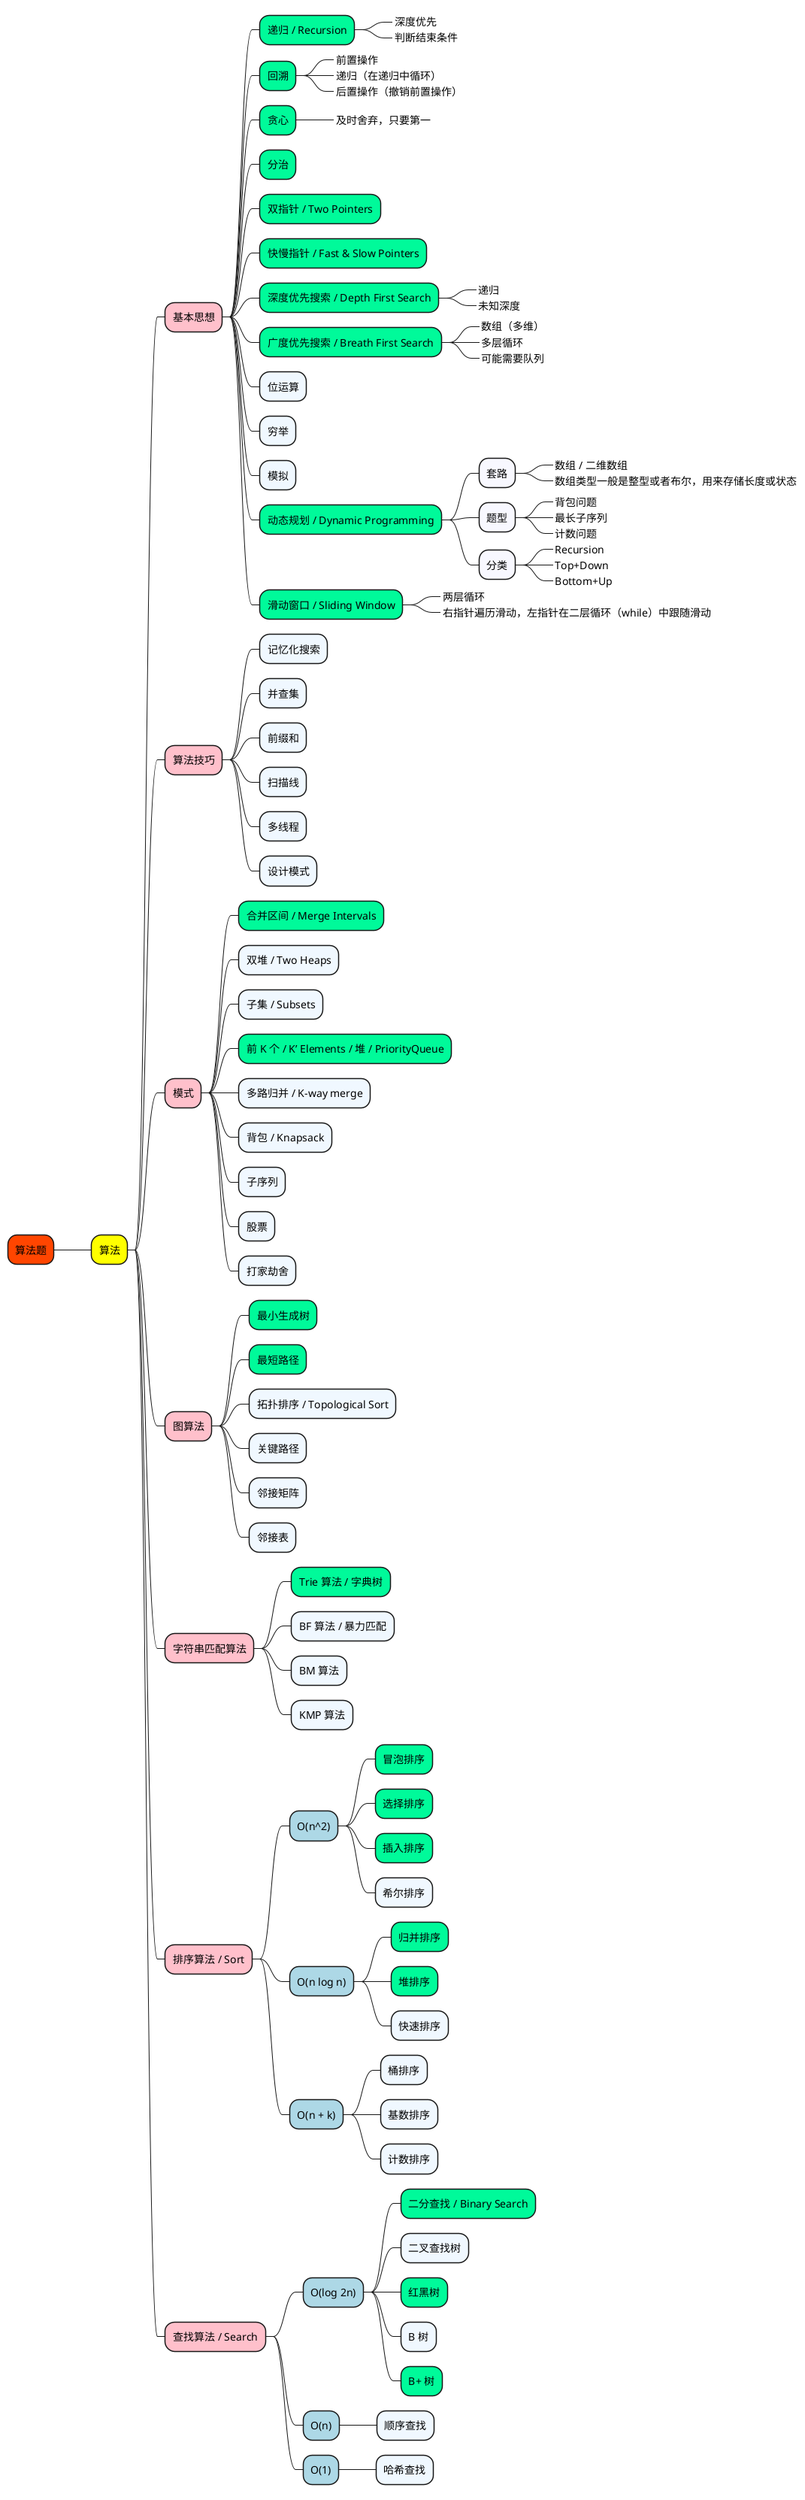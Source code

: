 @startmindmap

+[#OrangeRed] 算法题

++[#yellow] 算法

+++[#Pink] 基本思想

++++[#MediumSpringGreen] 递归 / Recursion
+++++_ 深度优先
+++++_ 判断结束条件

++++[#MediumSpringGreen] 回溯
+++++_ 前置操作
+++++_ 递归（在递归中循环）
+++++_ 后置操作（撤销前置操作）

++++[#MediumSpringGreen] 贪心
+++++_ 及时舍弃，只要第一

++++[#MediumSpringGreen] 分治
++++[#MediumSpringGreen] 双指针 / Two Pointers
++++[#MediumSpringGreen] 快慢指针 / Fast & Slow Pointers

++++[#MediumSpringGreen] 深度优先搜索 / Depth First Search
+++++_ 递归
+++++_ 未知深度

++++[#MediumSpringGreen] 广度优先搜索 / Breath First Search
+++++_ 数组（多维）
+++++_ 多层循环
+++++_ 可能需要队列


++++[#AliceBlue] 位运算
++++[#AliceBlue] 穷举
++++[#AliceBlue] 模拟

++++[#MediumSpringGreen] 动态规划 / Dynamic Programming
+++++[#GhostWhite] 套路
++++++_ 数组 / 二维数组
++++++_ 数组类型一般是整型或者布尔，用来存储长度或状态
+++++[#GhostWhite] 题型
++++++_ 背包问题
++++++_ 最长子序列
++++++_ 计数问题
+++++[#GhostWhite] 分类
++++++_ Recursion
++++++_ Top+Down
++++++_ Bottom+Up

++++[#MediumSpringGreen] 滑动窗口 / Sliding Window
+++++_ 两层循环
+++++_ 右指针遍历滑动，左指针在二层循环（while）中跟随滑动


+++[#Pink] 算法技巧

++++[#AliceBlue] 记忆化搜索
++++[#AliceBlue] 并查集
++++[#AliceBlue] 前缀和
++++[#AliceBlue] 扫描线

++++[#AliceBlue] 多线程
++++[#AliceBlue] 设计模式


+++[#Pink] 模式

++++[#MediumSpringGreen] 合并区间 / Merge Intervals
++++[#AliceBlue] 双堆 / Two Heaps
++++[#AliceBlue] 子集 / Subsets
++++[#MediumSpringGreen] 前 K 个 / K’ Elements / 堆 / PriorityQueue
++++[#AliceBlue] 多路归并 / K-way merge
++++[#AliceBlue] 背包 / Knapsack
++++[#AliceBlue] 子序列
++++[#AliceBlue] 股票
++++[#AliceBlue] 打家劫舍


+++[#Pink] 图算法

++++[#MediumSpringGreen] 最小生成树
++++[#MediumSpringGreen] 最短路径
++++[#AliceBlue] 拓扑排序 / Topological Sort
++++[#AliceBlue] 关键路径
++++[#AliceBlue] 邻接矩阵
++++[#AliceBlue] 邻接表

+++[#Pink] 字符串匹配算法

++++[#MediumSpringGreen] Trie 算法 / 字典树
++++[#AliceBlue] BF 算法 / 暴力匹配
++++[#AliceBlue] BM 算法
++++[#AliceBlue] KMP 算法

+++[#Pink] 排序算法 / Sort

++++[#LightBlue] O(n^2)
+++++[#MediumSpringGreen] 冒泡排序
+++++[#MediumSpringGreen] 选择排序
+++++[#MediumSpringGreen] 插入排序
+++++[#AliceBlue] 希尔排序
++++[#LightBlue] O(n log n)
+++++[#MediumSpringGreen] 归并排序
+++++[#MediumSpringGreen] 堆排序
+++++[#AliceBlue] 快速排序
++++[#LightBlue] O(n + k)
+++++[#AliceBlue] 桶排序
+++++[#AliceBlue] 基数排序
+++++[#AliceBlue] 计数排序

+++[#Pink] 查找算法 / Search

++++[#LightBlue] O(log 2n)
+++++[#MediumSpringGreen] 二分查找 / Binary Search
+++++[#AliceBlue] 二叉查找树
+++++[#MediumSpringGreen] 红黑树
+++++[#AliceBlue] B 树
+++++[#MediumSpringGreen] B+ 树
++++[#LightBlue] O(n)
+++++[#AliceBlue] 顺序查找
++++[#LightBlue] O(1)
+++++[#AliceBlue] 哈希查找


@endmindmap

